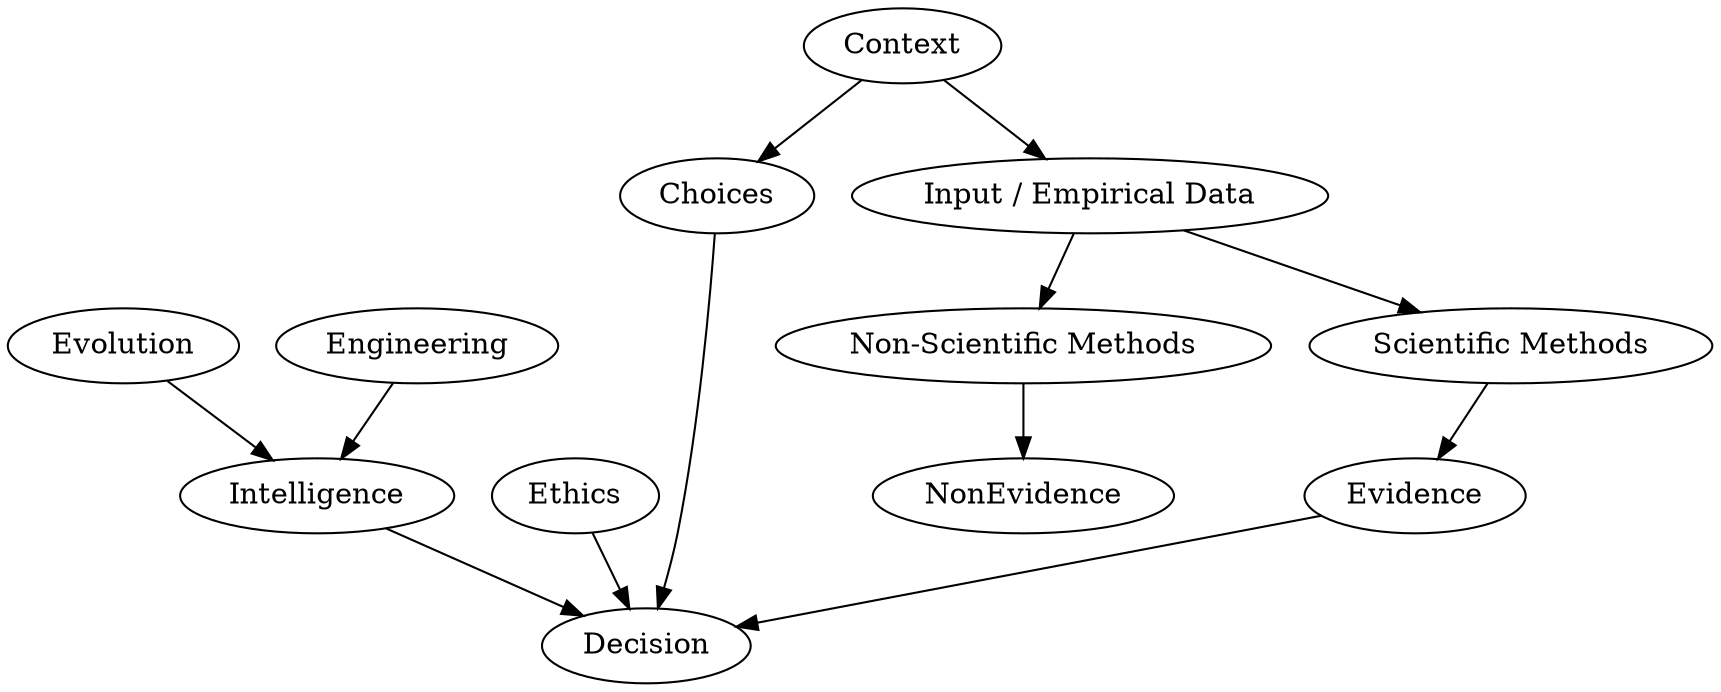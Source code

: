 digraph G {

  /*
    TODO
    A weird concept related to freedom
    that humans think they can do

    Decision ties into Systems Theory concepts
    could use to more easily explain it
  */
  "Decision";

  /*
    Intelligence is a metric associated to an agent that measures its capability of achieving its goals.
    A metric that can be used for intelligence is the probability of the agent to achieve the goals it set its mind to.
  */
  "Intelligence" [weight=1];

  /*
    Ethics is a society level goal that is dependent on the goals of individual agents
    Ethics maximizes the wellbeing of the individuals in the group
  */
  "Ethics" [weight=1];

  // All possible decisions you could make in current context
  "Choices" [weight=1];

  "Input / Empirical Data";

  // Information that comes from context
  "Evidence" [weight=1];

  /*
    TODO context needs to be abstracted away from the Laws of Physics
    -- the semantics need to function in any type of reality irregardless of physics
    -- senses - inputs (consciousness O.O)
    -- example contexts:
        - being somewhere in physical reality
        - virtual context - being an agent inside of a virtual world like a game
        - simulation context - we ourselves could be in a simulation
                            - mostly irrelevant for daily lives but fu -}
  {-  spacetime coordinate
      - 3D location
      - time             -}
  */
  "Context";

  "Intelligence" -> "Decision";
  "Ethics" -> "Decision";
  "Choices" -> "Decision";
  "Evidence" -> "Decision";

  // Information that has no correlation with the context
  "Non-Scientific Methods" -> "NonEvidence";

  "Scientific Methods" -> "Evidence";

  "Input / Empirical Data" -> "Scientific Methods";

  "Input / Empirical Data" -> "Non-Scientific Methods";

  // via Theory of Evolution
  "Evolution" -> "Intelligence";

  "Engineering" -> "Intelligence";

  "Context" -> "Choices";

  "Context" -> "Input / Empirical Data";

}